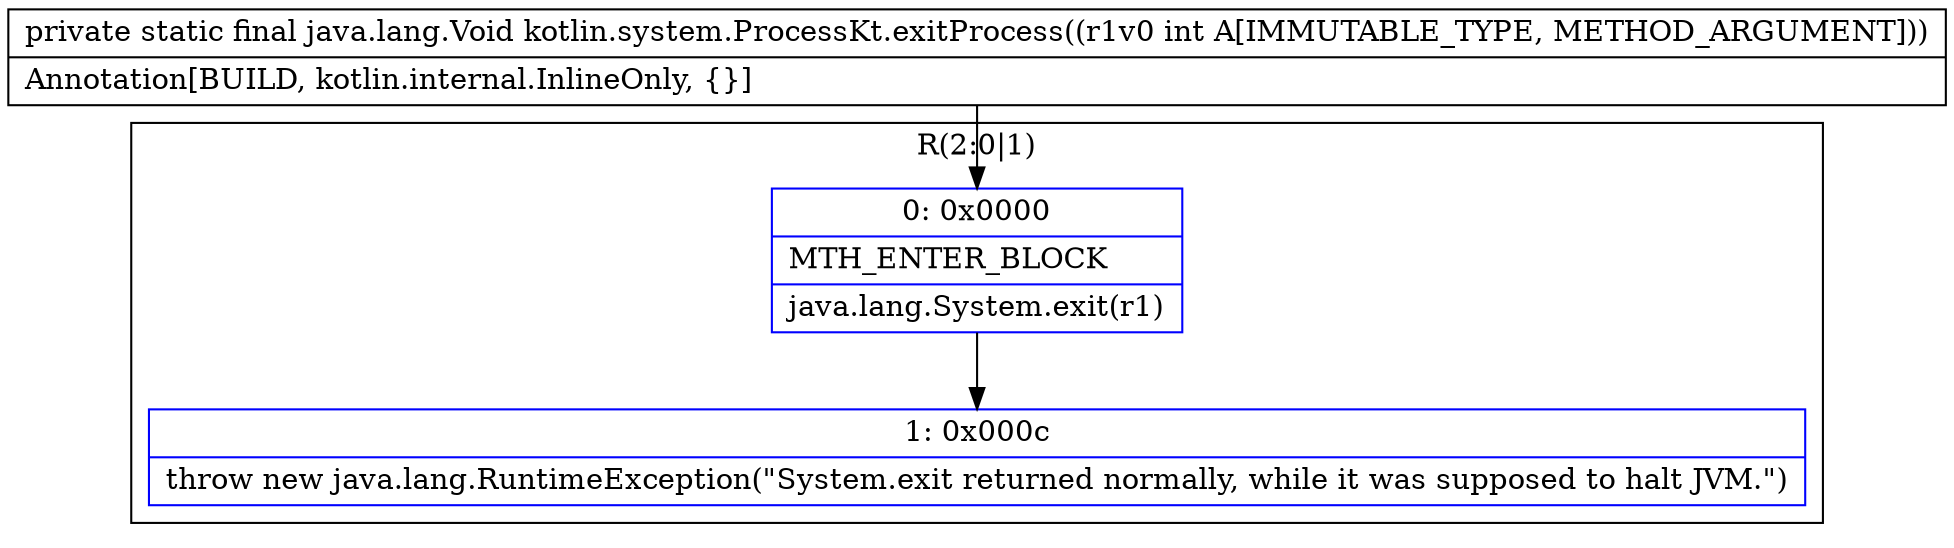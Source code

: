 digraph "CFG forkotlin.system.ProcessKt.exitProcess(I)Ljava\/lang\/Void;" {
subgraph cluster_Region_1676299864 {
label = "R(2:0|1)";
node [shape=record,color=blue];
Node_0 [shape=record,label="{0\:\ 0x0000|MTH_ENTER_BLOCK\l|java.lang.System.exit(r1)\l}"];
Node_1 [shape=record,label="{1\:\ 0x000c|throw new java.lang.RuntimeException(\"System.exit returned normally, while it was supposed to halt JVM.\")\l}"];
}
MethodNode[shape=record,label="{private static final java.lang.Void kotlin.system.ProcessKt.exitProcess((r1v0 int A[IMMUTABLE_TYPE, METHOD_ARGUMENT]))  | Annotation[BUILD, kotlin.internal.InlineOnly, \{\}]\l}"];
MethodNode -> Node_0;
Node_0 -> Node_1;
}

